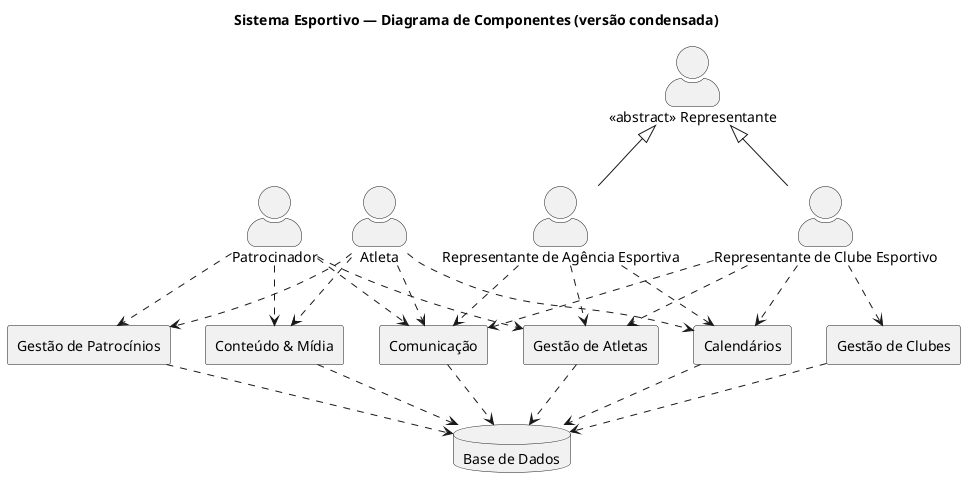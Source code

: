 @startuml
title Sistema Esportivo — Diagrama de Componentes (versão condensada)
skinparam componentStyle rectangle
skinparam actorStyle awesome

component "Conteúdo & Mídia"      as ConteudoMidia
component "Gestão de Patrocínios" as GestaoPatrocinios
component "Gestão de Atletas"     as GestaoAtletas
component "Gestão de Clubes"      as GestaoClubes
component "Calendários"           as Calendarios
component "Comunicação"           as Comunicacao
database  "Base de Dados"         as BaseDeDados

actor "Atleta" as Atleta
actor "Patrocinador" as Patrocinador
actor "<<abstract>> Representante" as Representante
actor "Representante de Agência Esportiva" as RepAgencia
actor "Representante de Clube Esportivo" as RepClube

Representante <|-- RepAgencia
Representante <|-- RepClube

' Relacionamentos do Atleta com componentes
Atleta ..> ConteudoMidia
Atleta ..> GestaoPatrocinios
Atleta ..> Calendarios
Atleta ..> Comunicacao

' Relacionamentos do Patrocinador com componentes (coerentes com uso real; sem acesso direto ao banco)
Patrocinador ..> ConteudoMidia
Patrocinador ..> GestaoPatrocinios
Patrocinador ..> GestaoAtletas
Patrocinador ..> Comunicacao

' Componentes acessam a base de dados
ConteudoMidia      ..> BaseDeDados
GestaoPatrocinios  ..> BaseDeDados
GestaoAtletas      ..> BaseDeDados
GestaoClubes       ..> BaseDeDados
Calendarios        ..> BaseDeDados
Comunicacao        ..> BaseDeDados

' Relacionamentos do Representante de Clube com componentes (sem relação com Gestão de Patrocínios)
RepClube ..> GestaoClubes
RepClube ..> GestaoAtletas
RepClube ..> Calendarios
RepClube ..> Comunicacao

' Relacionamentos do Representante de Agência Esportiva com componentes (sem relação com Gestão de Patrocínios)
RepAgencia ..> GestaoAtletas
RepAgencia ..> Calendarios
RepAgencia ..> Comunicacao
@enduml
